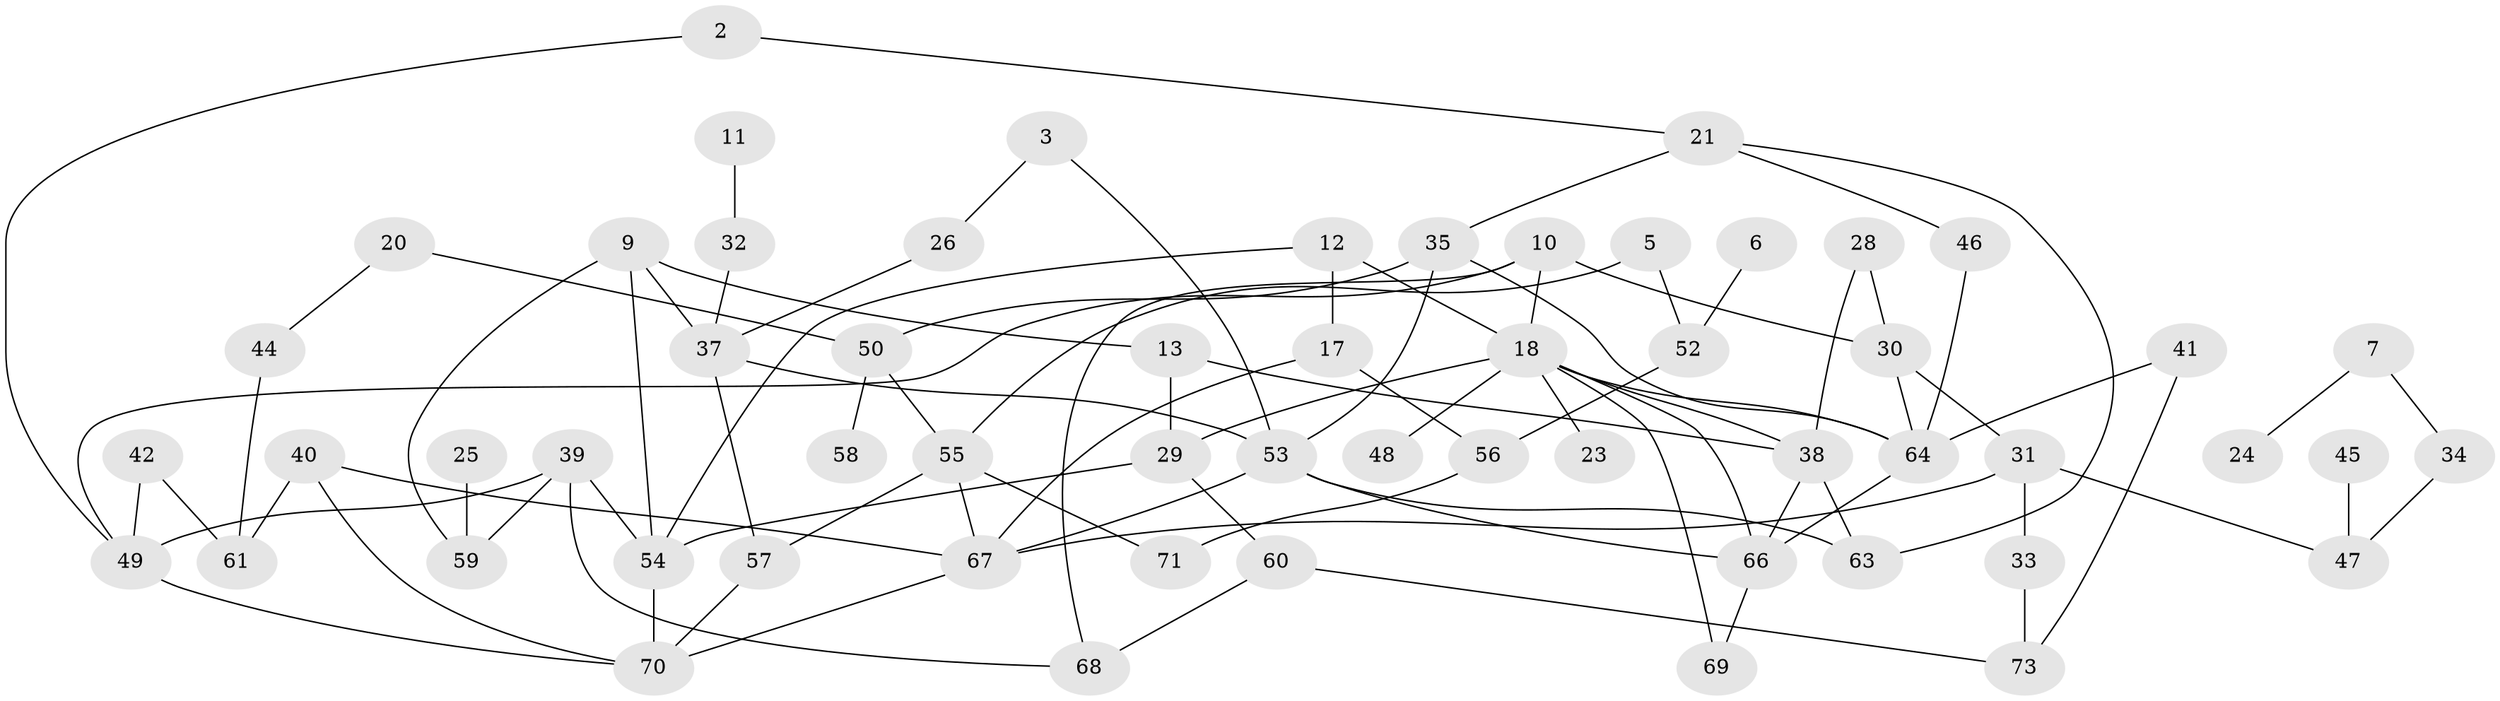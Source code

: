 // original degree distribution, {2: 0.273972602739726, 0: 0.08904109589041095, 3: 0.19863013698630136, 6: 0.02054794520547945, 1: 0.2328767123287671, 4: 0.136986301369863, 5: 0.04794520547945205}
// Generated by graph-tools (version 1.1) at 2025/00/03/09/25 03:00:42]
// undirected, 58 vertices, 90 edges
graph export_dot {
graph [start="1"]
  node [color=gray90,style=filled];
  2;
  3;
  5;
  6;
  7;
  9;
  10;
  11;
  12;
  13;
  17;
  18;
  20;
  21;
  23;
  24;
  25;
  26;
  28;
  29;
  30;
  31;
  32;
  33;
  34;
  35;
  37;
  38;
  39;
  40;
  41;
  42;
  44;
  45;
  46;
  47;
  48;
  49;
  50;
  52;
  53;
  54;
  55;
  56;
  57;
  58;
  59;
  60;
  61;
  63;
  64;
  66;
  67;
  68;
  69;
  70;
  71;
  73;
  2 -- 21 [weight=1.0];
  2 -- 49 [weight=1.0];
  3 -- 26 [weight=1.0];
  3 -- 53 [weight=1.0];
  5 -- 52 [weight=1.0];
  5 -- 55 [weight=1.0];
  6 -- 52 [weight=1.0];
  7 -- 24 [weight=1.0];
  7 -- 34 [weight=1.0];
  9 -- 13 [weight=1.0];
  9 -- 37 [weight=1.0];
  9 -- 54 [weight=1.0];
  9 -- 59 [weight=1.0];
  10 -- 18 [weight=1.0];
  10 -- 30 [weight=1.0];
  10 -- 49 [weight=1.0];
  10 -- 68 [weight=1.0];
  11 -- 32 [weight=1.0];
  12 -- 17 [weight=1.0];
  12 -- 18 [weight=2.0];
  12 -- 54 [weight=1.0];
  13 -- 29 [weight=1.0];
  13 -- 38 [weight=1.0];
  17 -- 56 [weight=1.0];
  17 -- 67 [weight=1.0];
  18 -- 23 [weight=1.0];
  18 -- 29 [weight=2.0];
  18 -- 38 [weight=1.0];
  18 -- 48 [weight=1.0];
  18 -- 64 [weight=1.0];
  18 -- 66 [weight=1.0];
  18 -- 69 [weight=1.0];
  20 -- 44 [weight=1.0];
  20 -- 50 [weight=1.0];
  21 -- 35 [weight=1.0];
  21 -- 46 [weight=1.0];
  21 -- 63 [weight=1.0];
  25 -- 59 [weight=1.0];
  26 -- 37 [weight=1.0];
  28 -- 30 [weight=1.0];
  28 -- 38 [weight=1.0];
  29 -- 54 [weight=1.0];
  29 -- 60 [weight=1.0];
  30 -- 31 [weight=1.0];
  30 -- 64 [weight=1.0];
  31 -- 33 [weight=1.0];
  31 -- 47 [weight=1.0];
  31 -- 67 [weight=1.0];
  32 -- 37 [weight=1.0];
  33 -- 73 [weight=1.0];
  34 -- 47 [weight=1.0];
  35 -- 50 [weight=1.0];
  35 -- 53 [weight=1.0];
  35 -- 64 [weight=1.0];
  37 -- 53 [weight=1.0];
  37 -- 57 [weight=1.0];
  38 -- 63 [weight=1.0];
  38 -- 66 [weight=1.0];
  39 -- 49 [weight=1.0];
  39 -- 54 [weight=1.0];
  39 -- 59 [weight=1.0];
  39 -- 68 [weight=1.0];
  40 -- 61 [weight=1.0];
  40 -- 67 [weight=1.0];
  40 -- 70 [weight=1.0];
  41 -- 64 [weight=1.0];
  41 -- 73 [weight=1.0];
  42 -- 49 [weight=1.0];
  42 -- 61 [weight=1.0];
  44 -- 61 [weight=1.0];
  45 -- 47 [weight=1.0];
  46 -- 64 [weight=1.0];
  49 -- 70 [weight=1.0];
  50 -- 55 [weight=1.0];
  50 -- 58 [weight=1.0];
  52 -- 56 [weight=1.0];
  53 -- 63 [weight=1.0];
  53 -- 66 [weight=2.0];
  53 -- 67 [weight=1.0];
  54 -- 70 [weight=1.0];
  55 -- 57 [weight=1.0];
  55 -- 67 [weight=1.0];
  55 -- 71 [weight=2.0];
  56 -- 71 [weight=1.0];
  57 -- 70 [weight=1.0];
  60 -- 68 [weight=1.0];
  60 -- 73 [weight=1.0];
  64 -- 66 [weight=1.0];
  66 -- 69 [weight=1.0];
  67 -- 70 [weight=1.0];
}
